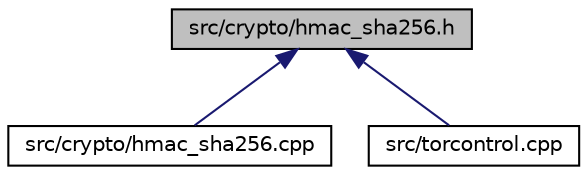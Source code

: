 digraph "src/crypto/hmac_sha256.h"
{
  edge [fontname="Helvetica",fontsize="10",labelfontname="Helvetica",labelfontsize="10"];
  node [fontname="Helvetica",fontsize="10",shape=record];
  Node4 [label="src/crypto/hmac_sha256.h",height=0.2,width=0.4,color="black", fillcolor="grey75", style="filled", fontcolor="black"];
  Node4 -> Node5 [dir="back",color="midnightblue",fontsize="10",style="solid",fontname="Helvetica"];
  Node5 [label="src/crypto/hmac_sha256.cpp",height=0.2,width=0.4,color="black", fillcolor="white", style="filled",URL="$df/de1/hmac__sha256_8cpp.html"];
  Node4 -> Node6 [dir="back",color="midnightblue",fontsize="10",style="solid",fontname="Helvetica"];
  Node6 [label="src/torcontrol.cpp",height=0.2,width=0.4,color="black", fillcolor="white", style="filled",URL="$dc/da2/torcontrol_8cpp.html"];
}
